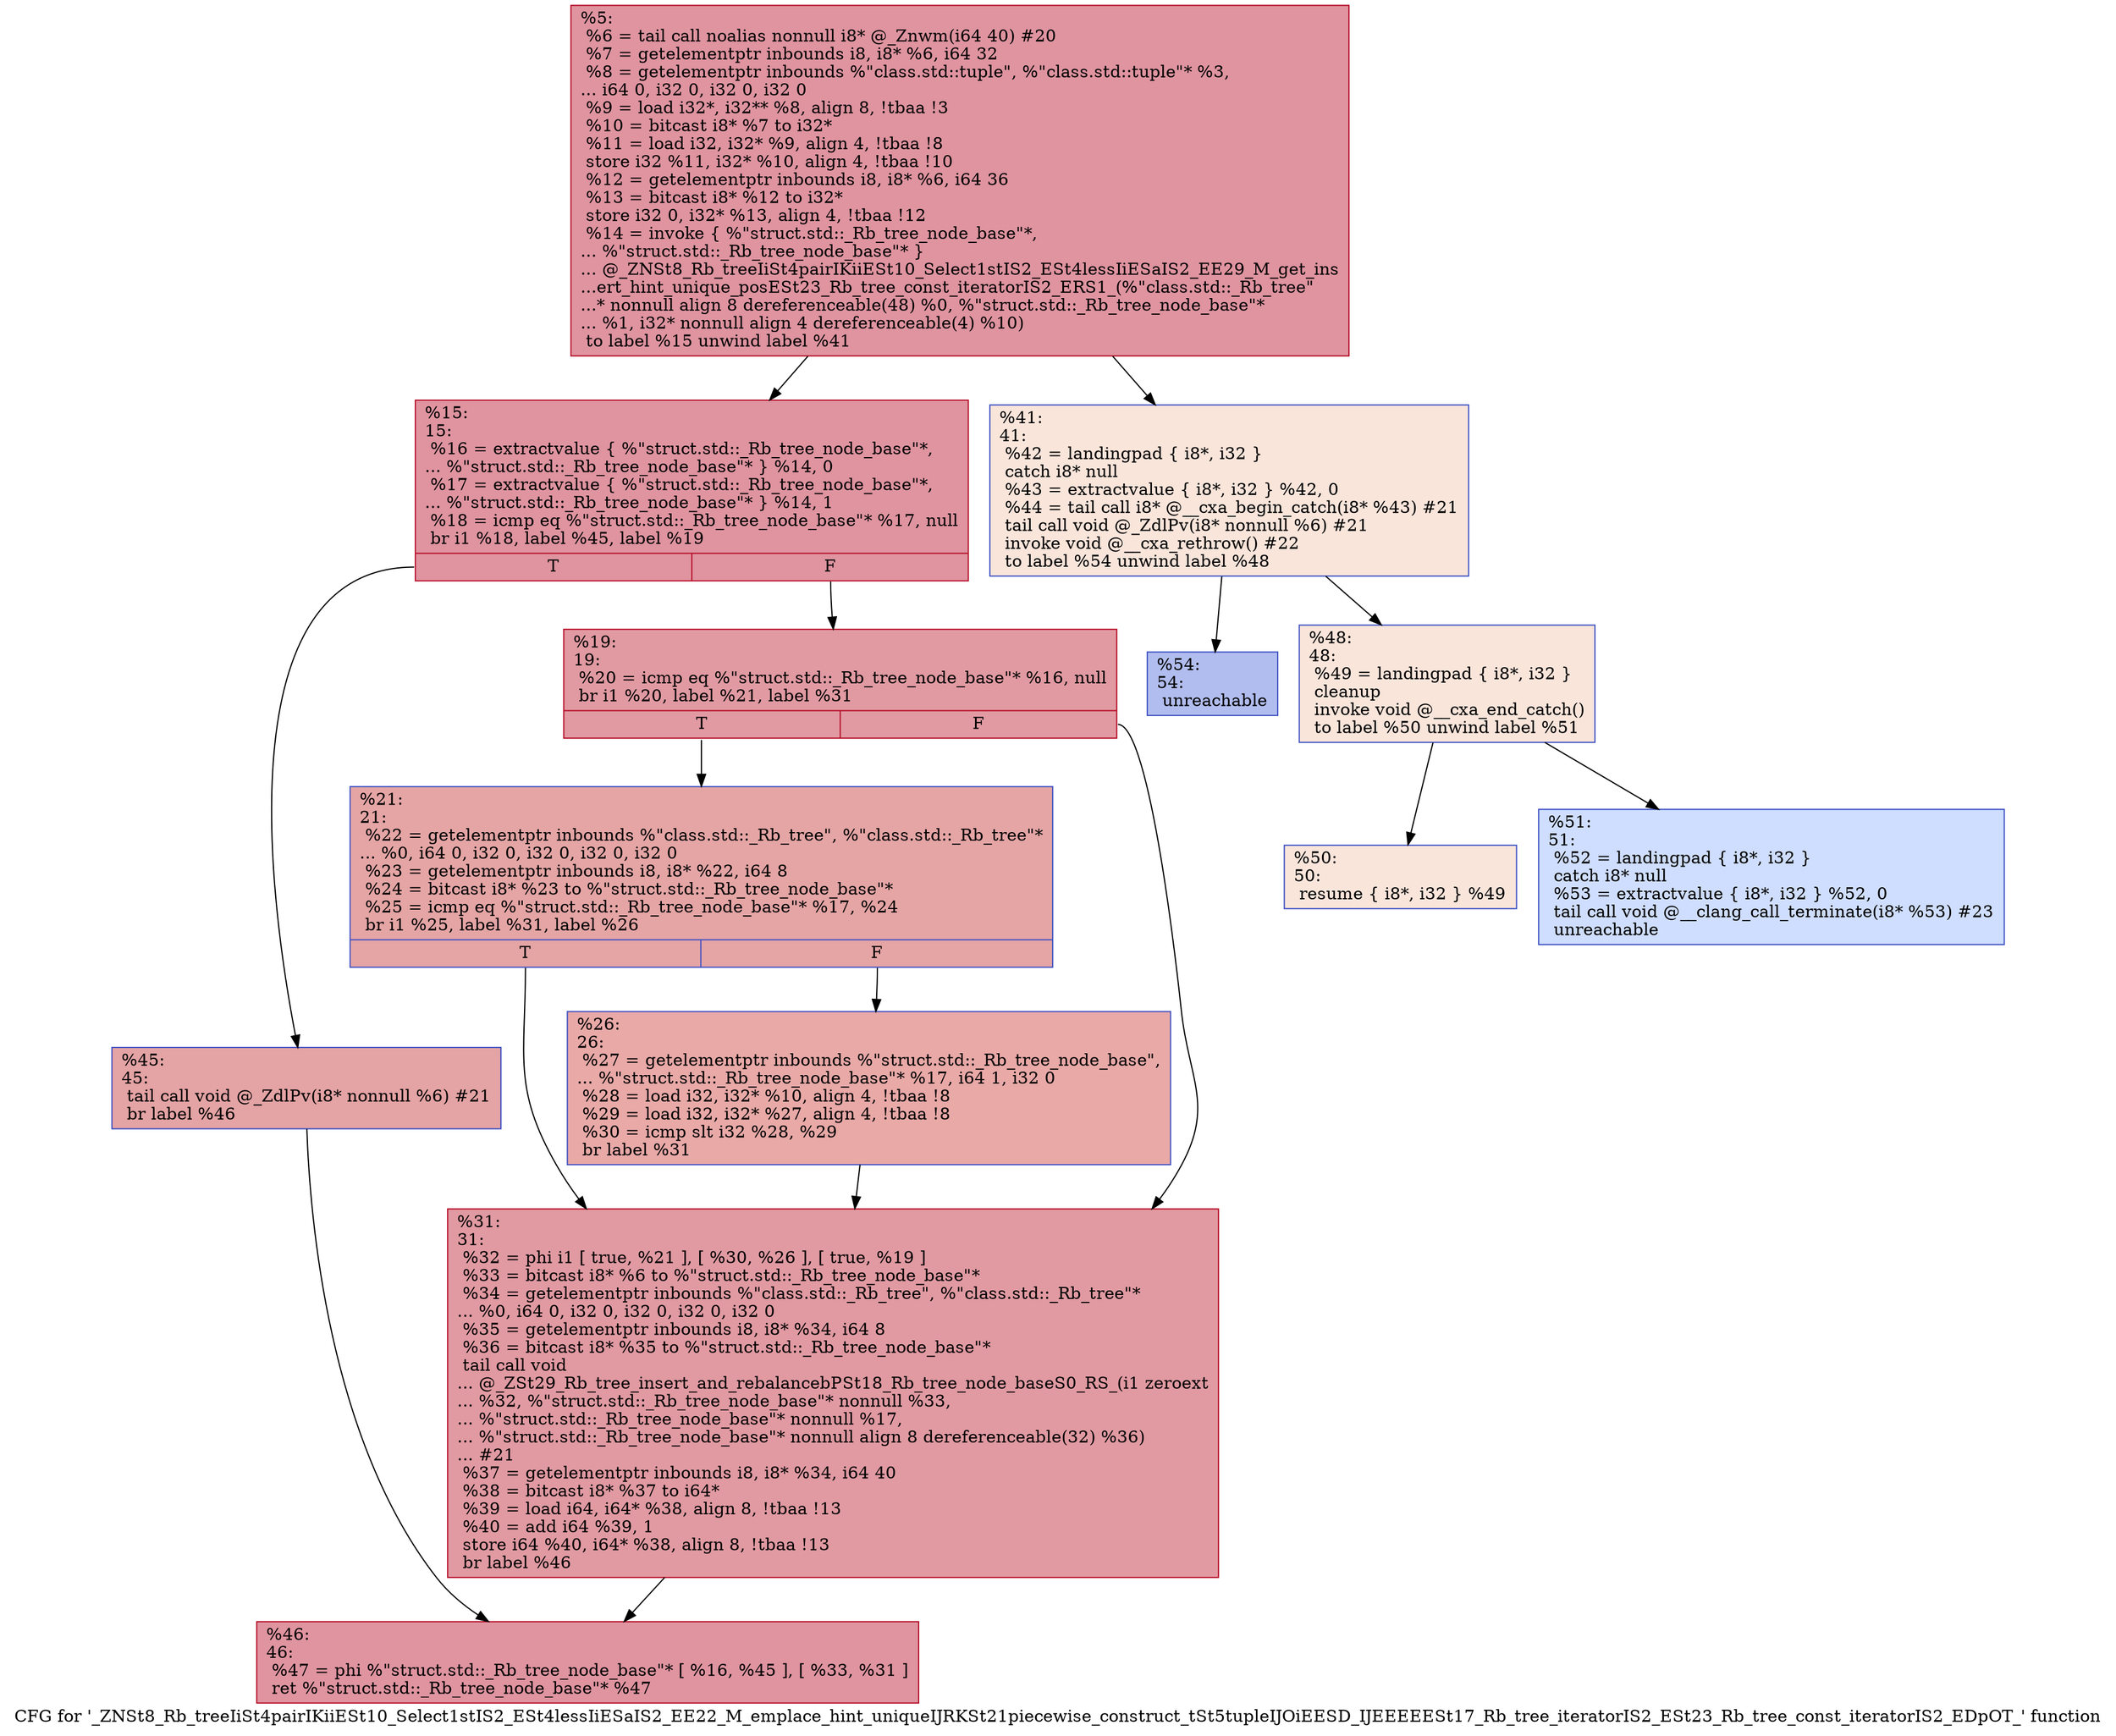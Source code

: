 digraph "CFG for '_ZNSt8_Rb_treeIiSt4pairIKiiESt10_Select1stIS2_ESt4lessIiESaIS2_EE22_M_emplace_hint_uniqueIJRKSt21piecewise_construct_tSt5tupleIJOiEESD_IJEEEEESt17_Rb_tree_iteratorIS2_ESt23_Rb_tree_const_iteratorIS2_EDpOT_' function" {
	label="CFG for '_ZNSt8_Rb_treeIiSt4pairIKiiESt10_Select1stIS2_ESt4lessIiESaIS2_EE22_M_emplace_hint_uniqueIJRKSt21piecewise_construct_tSt5tupleIJOiEESD_IJEEEEESt17_Rb_tree_iteratorIS2_ESt23_Rb_tree_const_iteratorIS2_EDpOT_' function";

	Node0x55aa39bd57e0 [shape=record,color="#b70d28ff", style=filled, fillcolor="#b70d2870",label="{%5:\l  %6 = tail call noalias nonnull i8* @_Znwm(i64 40) #20\l  %7 = getelementptr inbounds i8, i8* %6, i64 32\l  %8 = getelementptr inbounds %\"class.std::tuple\", %\"class.std::tuple\"* %3,\l... i64 0, i32 0, i32 0, i32 0\l  %9 = load i32*, i32** %8, align 8, !tbaa !3\l  %10 = bitcast i8* %7 to i32*\l  %11 = load i32, i32* %9, align 4, !tbaa !8\l  store i32 %11, i32* %10, align 4, !tbaa !10\l  %12 = getelementptr inbounds i8, i8* %6, i64 36\l  %13 = bitcast i8* %12 to i32*\l  store i32 0, i32* %13, align 4, !tbaa !12\l  %14 = invoke \{ %\"struct.std::_Rb_tree_node_base\"*,\l... %\"struct.std::_Rb_tree_node_base\"* \}\l... @_ZNSt8_Rb_treeIiSt4pairIKiiESt10_Select1stIS2_ESt4lessIiESaIS2_EE29_M_get_ins\l...ert_hint_unique_posESt23_Rb_tree_const_iteratorIS2_ERS1_(%\"class.std::_Rb_tree\"\l...* nonnull align 8 dereferenceable(48) %0, %\"struct.std::_Rb_tree_node_base\"*\l... %1, i32* nonnull align 4 dereferenceable(4) %10)\l          to label %15 unwind label %41\l}"];
	Node0x55aa39bd57e0 -> Node0x55aa39bd6240;
	Node0x55aa39bd57e0 -> Node0x55aa39bd62d0;
	Node0x55aa39bd6240 [shape=record,color="#b70d28ff", style=filled, fillcolor="#b70d2870",label="{%15:\l15:                                               \l  %16 = extractvalue \{ %\"struct.std::_Rb_tree_node_base\"*,\l... %\"struct.std::_Rb_tree_node_base\"* \} %14, 0\l  %17 = extractvalue \{ %\"struct.std::_Rb_tree_node_base\"*,\l... %\"struct.std::_Rb_tree_node_base\"* \} %14, 1\l  %18 = icmp eq %\"struct.std::_Rb_tree_node_base\"* %17, null\l  br i1 %18, label %45, label %19\l|{<s0>T|<s1>F}}"];
	Node0x55aa39bd6240:s0 -> Node0x55aa39bd66f0;
	Node0x55aa39bd6240:s1 -> Node0x55aa39bd6740;
	Node0x55aa39bd6740 [shape=record,color="#b70d28ff", style=filled, fillcolor="#bb1b2c70",label="{%19:\l19:                                               \l  %20 = icmp eq %\"struct.std::_Rb_tree_node_base\"* %16, null\l  br i1 %20, label %21, label %31\l|{<s0>T|<s1>F}}"];
	Node0x55aa39bd6740:s0 -> Node0x55aa39bd6910;
	Node0x55aa39bd6740:s1 -> Node0x55aa39bd6960;
	Node0x55aa39bd6910 [shape=record,color="#3d50c3ff", style=filled, fillcolor="#c5333470",label="{%21:\l21:                                               \l  %22 = getelementptr inbounds %\"class.std::_Rb_tree\", %\"class.std::_Rb_tree\"*\l... %0, i64 0, i32 0, i32 0, i32 0, i32 0\l  %23 = getelementptr inbounds i8, i8* %22, i64 8\l  %24 = bitcast i8* %23 to %\"struct.std::_Rb_tree_node_base\"*\l  %25 = icmp eq %\"struct.std::_Rb_tree_node_base\"* %17, %24\l  br i1 %25, label %31, label %26\l|{<s0>T|<s1>F}}"];
	Node0x55aa39bd6910:s0 -> Node0x55aa39bd6960;
	Node0x55aa39bd6910:s1 -> Node0x55aa39bd6d60;
	Node0x55aa39bd6d60 [shape=record,color="#3d50c3ff", style=filled, fillcolor="#ca3b3770",label="{%26:\l26:                                               \l  %27 = getelementptr inbounds %\"struct.std::_Rb_tree_node_base\",\l... %\"struct.std::_Rb_tree_node_base\"* %17, i64 1, i32 0\l  %28 = load i32, i32* %10, align 4, !tbaa !8\l  %29 = load i32, i32* %27, align 4, !tbaa !8\l  %30 = icmp slt i32 %28, %29\l  br label %31\l}"];
	Node0x55aa39bd6d60 -> Node0x55aa39bd6960;
	Node0x55aa39bd6960 [shape=record,color="#b70d28ff", style=filled, fillcolor="#bb1b2c70",label="{%31:\l31:                                               \l  %32 = phi i1 [ true, %21 ], [ %30, %26 ], [ true, %19 ]\l  %33 = bitcast i8* %6 to %\"struct.std::_Rb_tree_node_base\"*\l  %34 = getelementptr inbounds %\"class.std::_Rb_tree\", %\"class.std::_Rb_tree\"*\l... %0, i64 0, i32 0, i32 0, i32 0, i32 0\l  %35 = getelementptr inbounds i8, i8* %34, i64 8\l  %36 = bitcast i8* %35 to %\"struct.std::_Rb_tree_node_base\"*\l  tail call void\l... @_ZSt29_Rb_tree_insert_and_rebalancebPSt18_Rb_tree_node_baseS0_RS_(i1 zeroext\l... %32, %\"struct.std::_Rb_tree_node_base\"* nonnull %33,\l... %\"struct.std::_Rb_tree_node_base\"* nonnull %17,\l... %\"struct.std::_Rb_tree_node_base\"* nonnull align 8 dereferenceable(32) %36)\l... #21\l  %37 = getelementptr inbounds i8, i8* %34, i64 40\l  %38 = bitcast i8* %37 to i64*\l  %39 = load i64, i64* %38, align 8, !tbaa !13\l  %40 = add i64 %39, 1\l  store i64 %40, i64* %38, align 8, !tbaa !13\l  br label %46\l}"];
	Node0x55aa39bd6960 -> Node0x55aa39bd74a0;
	Node0x55aa39bd62d0 [shape=record,color="#3d50c3ff", style=filled, fillcolor="#f4c5ad70",label="{%41:\l41:                                               \l  %42 = landingpad \{ i8*, i32 \}\l          catch i8* null\l  %43 = extractvalue \{ i8*, i32 \} %42, 0\l  %44 = tail call i8* @__cxa_begin_catch(i8* %43) #21\l  tail call void @_ZdlPv(i8* nonnull %6) #21\l  invoke void @__cxa_rethrow() #22\l          to label %54 unwind label %48\l}"];
	Node0x55aa39bd62d0 -> Node0x55aa39bd8550;
	Node0x55aa39bd62d0 -> Node0x55aa39bd85a0;
	Node0x55aa39bd66f0 [shape=record,color="#3d50c3ff", style=filled, fillcolor="#c32e3170",label="{%45:\l45:                                               \l  tail call void @_ZdlPv(i8* nonnull %6) #21\l  br label %46\l}"];
	Node0x55aa39bd66f0 -> Node0x55aa39bd74a0;
	Node0x55aa39bd74a0 [shape=record,color="#b70d28ff", style=filled, fillcolor="#b70d2870",label="{%46:\l46:                                               \l  %47 = phi %\"struct.std::_Rb_tree_node_base\"* [ %16, %45 ], [ %33, %31 ]\l  ret %\"struct.std::_Rb_tree_node_base\"* %47\l}"];
	Node0x55aa39bd85a0 [shape=record,color="#3d50c3ff", style=filled, fillcolor="#f4c5ad70",label="{%48:\l48:                                               \l  %49 = landingpad \{ i8*, i32 \}\l          cleanup\l  invoke void @__cxa_end_catch()\l          to label %50 unwind label %51\l}"];
	Node0x55aa39bd85a0 -> Node0x55aa39bd8a80;
	Node0x55aa39bd85a0 -> Node0x55aa39bd8ad0;
	Node0x55aa39bd8a80 [shape=record,color="#3d50c3ff", style=filled, fillcolor="#f4c5ad70",label="{%50:\l50:                                               \l  resume \{ i8*, i32 \} %49\l}"];
	Node0x55aa39bd8ad0 [shape=record,color="#3d50c3ff", style=filled, fillcolor="#93b5fe70",label="{%51:\l51:                                               \l  %52 = landingpad \{ i8*, i32 \}\l          catch i8* null\l  %53 = extractvalue \{ i8*, i32 \} %52, 0\l  tail call void @__clang_call_terminate(i8* %53) #23\l  unreachable\l}"];
	Node0x55aa39bd8550 [shape=record,color="#3d50c3ff", style=filled, fillcolor="#4f69d970",label="{%54:\l54:                                               \l  unreachable\l}"];
}
